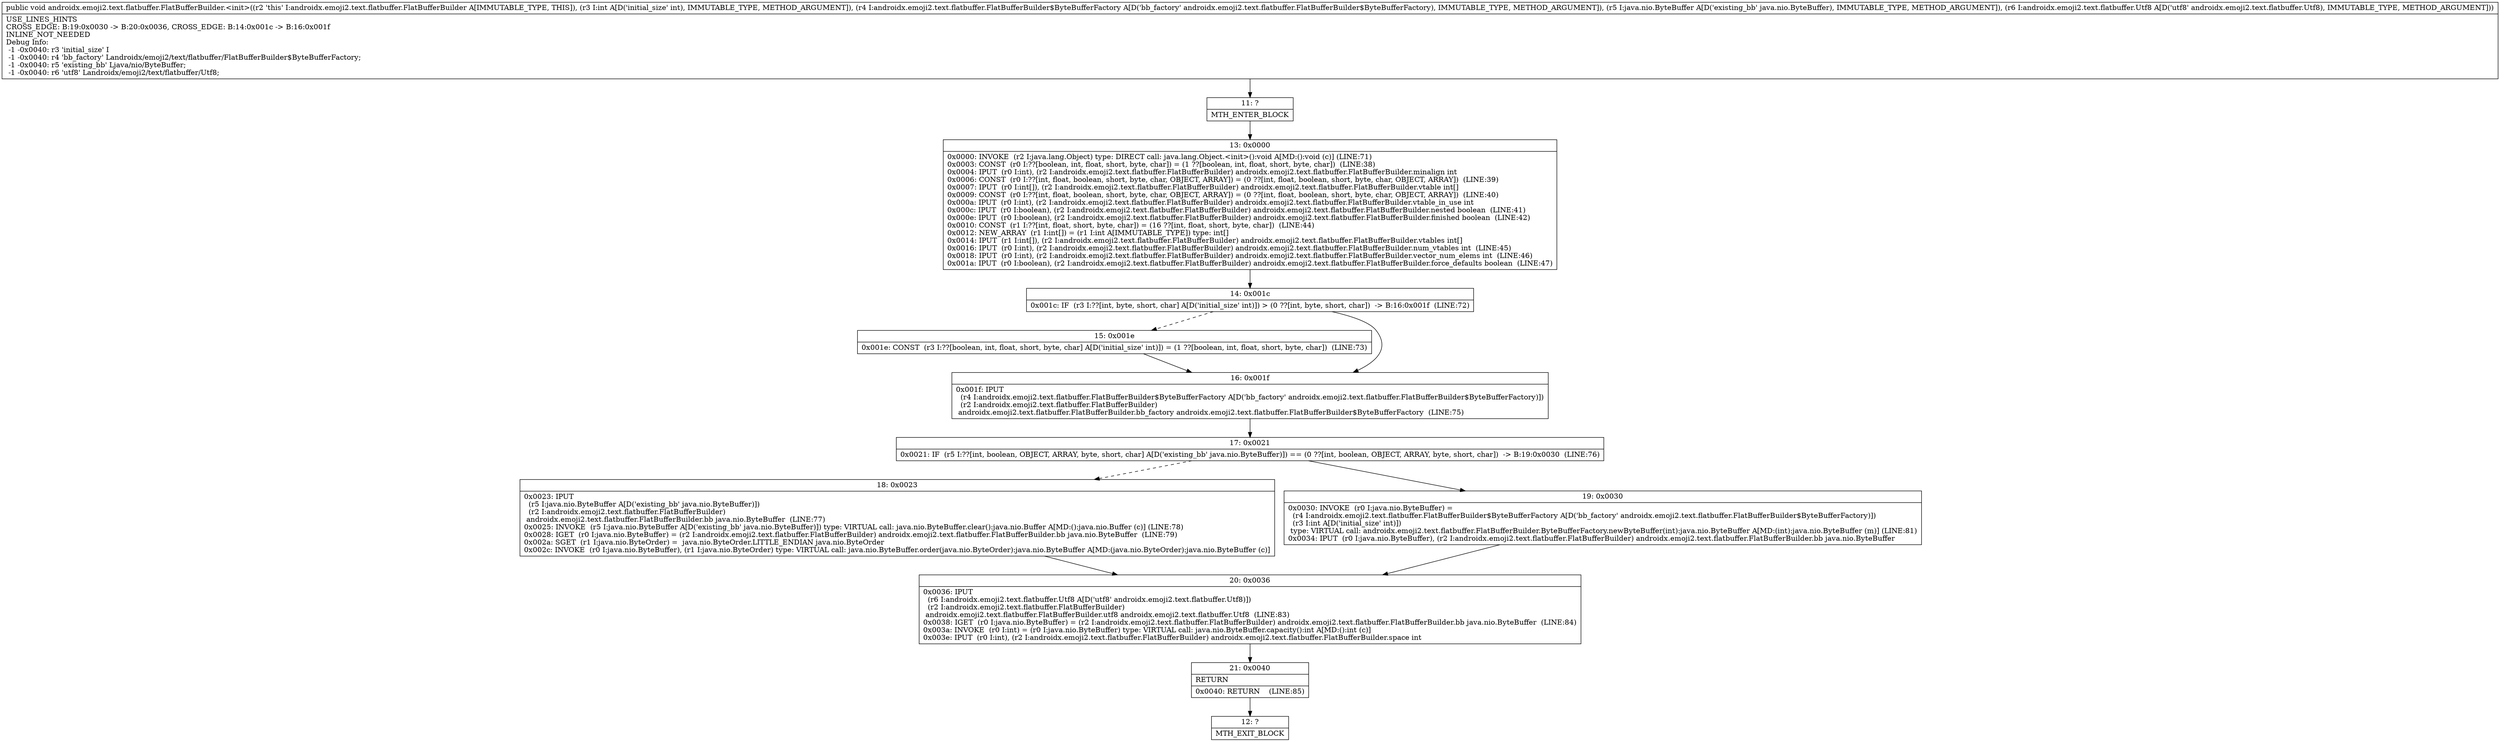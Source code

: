 digraph "CFG forandroidx.emoji2.text.flatbuffer.FlatBufferBuilder.\<init\>(ILandroidx\/emoji2\/text\/flatbuffer\/FlatBufferBuilder$ByteBufferFactory;Ljava\/nio\/ByteBuffer;Landroidx\/emoji2\/text\/flatbuffer\/Utf8;)V" {
Node_11 [shape=record,label="{11\:\ ?|MTH_ENTER_BLOCK\l}"];
Node_13 [shape=record,label="{13\:\ 0x0000|0x0000: INVOKE  (r2 I:java.lang.Object) type: DIRECT call: java.lang.Object.\<init\>():void A[MD:():void (c)] (LINE:71)\l0x0003: CONST  (r0 I:??[boolean, int, float, short, byte, char]) = (1 ??[boolean, int, float, short, byte, char])  (LINE:38)\l0x0004: IPUT  (r0 I:int), (r2 I:androidx.emoji2.text.flatbuffer.FlatBufferBuilder) androidx.emoji2.text.flatbuffer.FlatBufferBuilder.minalign int \l0x0006: CONST  (r0 I:??[int, float, boolean, short, byte, char, OBJECT, ARRAY]) = (0 ??[int, float, boolean, short, byte, char, OBJECT, ARRAY])  (LINE:39)\l0x0007: IPUT  (r0 I:int[]), (r2 I:androidx.emoji2.text.flatbuffer.FlatBufferBuilder) androidx.emoji2.text.flatbuffer.FlatBufferBuilder.vtable int[] \l0x0009: CONST  (r0 I:??[int, float, boolean, short, byte, char, OBJECT, ARRAY]) = (0 ??[int, float, boolean, short, byte, char, OBJECT, ARRAY])  (LINE:40)\l0x000a: IPUT  (r0 I:int), (r2 I:androidx.emoji2.text.flatbuffer.FlatBufferBuilder) androidx.emoji2.text.flatbuffer.FlatBufferBuilder.vtable_in_use int \l0x000c: IPUT  (r0 I:boolean), (r2 I:androidx.emoji2.text.flatbuffer.FlatBufferBuilder) androidx.emoji2.text.flatbuffer.FlatBufferBuilder.nested boolean  (LINE:41)\l0x000e: IPUT  (r0 I:boolean), (r2 I:androidx.emoji2.text.flatbuffer.FlatBufferBuilder) androidx.emoji2.text.flatbuffer.FlatBufferBuilder.finished boolean  (LINE:42)\l0x0010: CONST  (r1 I:??[int, float, short, byte, char]) = (16 ??[int, float, short, byte, char])  (LINE:44)\l0x0012: NEW_ARRAY  (r1 I:int[]) = (r1 I:int A[IMMUTABLE_TYPE]) type: int[] \l0x0014: IPUT  (r1 I:int[]), (r2 I:androidx.emoji2.text.flatbuffer.FlatBufferBuilder) androidx.emoji2.text.flatbuffer.FlatBufferBuilder.vtables int[] \l0x0016: IPUT  (r0 I:int), (r2 I:androidx.emoji2.text.flatbuffer.FlatBufferBuilder) androidx.emoji2.text.flatbuffer.FlatBufferBuilder.num_vtables int  (LINE:45)\l0x0018: IPUT  (r0 I:int), (r2 I:androidx.emoji2.text.flatbuffer.FlatBufferBuilder) androidx.emoji2.text.flatbuffer.FlatBufferBuilder.vector_num_elems int  (LINE:46)\l0x001a: IPUT  (r0 I:boolean), (r2 I:androidx.emoji2.text.flatbuffer.FlatBufferBuilder) androidx.emoji2.text.flatbuffer.FlatBufferBuilder.force_defaults boolean  (LINE:47)\l}"];
Node_14 [shape=record,label="{14\:\ 0x001c|0x001c: IF  (r3 I:??[int, byte, short, char] A[D('initial_size' int)]) \> (0 ??[int, byte, short, char])  \-\> B:16:0x001f  (LINE:72)\l}"];
Node_15 [shape=record,label="{15\:\ 0x001e|0x001e: CONST  (r3 I:??[boolean, int, float, short, byte, char] A[D('initial_size' int)]) = (1 ??[boolean, int, float, short, byte, char])  (LINE:73)\l}"];
Node_16 [shape=record,label="{16\:\ 0x001f|0x001f: IPUT  \l  (r4 I:androidx.emoji2.text.flatbuffer.FlatBufferBuilder$ByteBufferFactory A[D('bb_factory' androidx.emoji2.text.flatbuffer.FlatBufferBuilder$ByteBufferFactory)])\l  (r2 I:androidx.emoji2.text.flatbuffer.FlatBufferBuilder)\l androidx.emoji2.text.flatbuffer.FlatBufferBuilder.bb_factory androidx.emoji2.text.flatbuffer.FlatBufferBuilder$ByteBufferFactory  (LINE:75)\l}"];
Node_17 [shape=record,label="{17\:\ 0x0021|0x0021: IF  (r5 I:??[int, boolean, OBJECT, ARRAY, byte, short, char] A[D('existing_bb' java.nio.ByteBuffer)]) == (0 ??[int, boolean, OBJECT, ARRAY, byte, short, char])  \-\> B:19:0x0030  (LINE:76)\l}"];
Node_18 [shape=record,label="{18\:\ 0x0023|0x0023: IPUT  \l  (r5 I:java.nio.ByteBuffer A[D('existing_bb' java.nio.ByteBuffer)])\l  (r2 I:androidx.emoji2.text.flatbuffer.FlatBufferBuilder)\l androidx.emoji2.text.flatbuffer.FlatBufferBuilder.bb java.nio.ByteBuffer  (LINE:77)\l0x0025: INVOKE  (r5 I:java.nio.ByteBuffer A[D('existing_bb' java.nio.ByteBuffer)]) type: VIRTUAL call: java.nio.ByteBuffer.clear():java.nio.Buffer A[MD:():java.nio.Buffer (c)] (LINE:78)\l0x0028: IGET  (r0 I:java.nio.ByteBuffer) = (r2 I:androidx.emoji2.text.flatbuffer.FlatBufferBuilder) androidx.emoji2.text.flatbuffer.FlatBufferBuilder.bb java.nio.ByteBuffer  (LINE:79)\l0x002a: SGET  (r1 I:java.nio.ByteOrder) =  java.nio.ByteOrder.LITTLE_ENDIAN java.nio.ByteOrder \l0x002c: INVOKE  (r0 I:java.nio.ByteBuffer), (r1 I:java.nio.ByteOrder) type: VIRTUAL call: java.nio.ByteBuffer.order(java.nio.ByteOrder):java.nio.ByteBuffer A[MD:(java.nio.ByteOrder):java.nio.ByteBuffer (c)]\l}"];
Node_20 [shape=record,label="{20\:\ 0x0036|0x0036: IPUT  \l  (r6 I:androidx.emoji2.text.flatbuffer.Utf8 A[D('utf8' androidx.emoji2.text.flatbuffer.Utf8)])\l  (r2 I:androidx.emoji2.text.flatbuffer.FlatBufferBuilder)\l androidx.emoji2.text.flatbuffer.FlatBufferBuilder.utf8 androidx.emoji2.text.flatbuffer.Utf8  (LINE:83)\l0x0038: IGET  (r0 I:java.nio.ByteBuffer) = (r2 I:androidx.emoji2.text.flatbuffer.FlatBufferBuilder) androidx.emoji2.text.flatbuffer.FlatBufferBuilder.bb java.nio.ByteBuffer  (LINE:84)\l0x003a: INVOKE  (r0 I:int) = (r0 I:java.nio.ByteBuffer) type: VIRTUAL call: java.nio.ByteBuffer.capacity():int A[MD:():int (c)]\l0x003e: IPUT  (r0 I:int), (r2 I:androidx.emoji2.text.flatbuffer.FlatBufferBuilder) androidx.emoji2.text.flatbuffer.FlatBufferBuilder.space int \l}"];
Node_21 [shape=record,label="{21\:\ 0x0040|RETURN\l|0x0040: RETURN    (LINE:85)\l}"];
Node_12 [shape=record,label="{12\:\ ?|MTH_EXIT_BLOCK\l}"];
Node_19 [shape=record,label="{19\:\ 0x0030|0x0030: INVOKE  (r0 I:java.nio.ByteBuffer) = \l  (r4 I:androidx.emoji2.text.flatbuffer.FlatBufferBuilder$ByteBufferFactory A[D('bb_factory' androidx.emoji2.text.flatbuffer.FlatBufferBuilder$ByteBufferFactory)])\l  (r3 I:int A[D('initial_size' int)])\l type: VIRTUAL call: androidx.emoji2.text.flatbuffer.FlatBufferBuilder.ByteBufferFactory.newByteBuffer(int):java.nio.ByteBuffer A[MD:(int):java.nio.ByteBuffer (m)] (LINE:81)\l0x0034: IPUT  (r0 I:java.nio.ByteBuffer), (r2 I:androidx.emoji2.text.flatbuffer.FlatBufferBuilder) androidx.emoji2.text.flatbuffer.FlatBufferBuilder.bb java.nio.ByteBuffer \l}"];
MethodNode[shape=record,label="{public void androidx.emoji2.text.flatbuffer.FlatBufferBuilder.\<init\>((r2 'this' I:androidx.emoji2.text.flatbuffer.FlatBufferBuilder A[IMMUTABLE_TYPE, THIS]), (r3 I:int A[D('initial_size' int), IMMUTABLE_TYPE, METHOD_ARGUMENT]), (r4 I:androidx.emoji2.text.flatbuffer.FlatBufferBuilder$ByteBufferFactory A[D('bb_factory' androidx.emoji2.text.flatbuffer.FlatBufferBuilder$ByteBufferFactory), IMMUTABLE_TYPE, METHOD_ARGUMENT]), (r5 I:java.nio.ByteBuffer A[D('existing_bb' java.nio.ByteBuffer), IMMUTABLE_TYPE, METHOD_ARGUMENT]), (r6 I:androidx.emoji2.text.flatbuffer.Utf8 A[D('utf8' androidx.emoji2.text.flatbuffer.Utf8), IMMUTABLE_TYPE, METHOD_ARGUMENT]))  | USE_LINES_HINTS\lCROSS_EDGE: B:19:0x0030 \-\> B:20:0x0036, CROSS_EDGE: B:14:0x001c \-\> B:16:0x001f\lINLINE_NOT_NEEDED\lDebug Info:\l  \-1 \-0x0040: r3 'initial_size' I\l  \-1 \-0x0040: r4 'bb_factory' Landroidx\/emoji2\/text\/flatbuffer\/FlatBufferBuilder$ByteBufferFactory;\l  \-1 \-0x0040: r5 'existing_bb' Ljava\/nio\/ByteBuffer;\l  \-1 \-0x0040: r6 'utf8' Landroidx\/emoji2\/text\/flatbuffer\/Utf8;\l}"];
MethodNode -> Node_11;Node_11 -> Node_13;
Node_13 -> Node_14;
Node_14 -> Node_15[style=dashed];
Node_14 -> Node_16;
Node_15 -> Node_16;
Node_16 -> Node_17;
Node_17 -> Node_18[style=dashed];
Node_17 -> Node_19;
Node_18 -> Node_20;
Node_20 -> Node_21;
Node_21 -> Node_12;
Node_19 -> Node_20;
}

